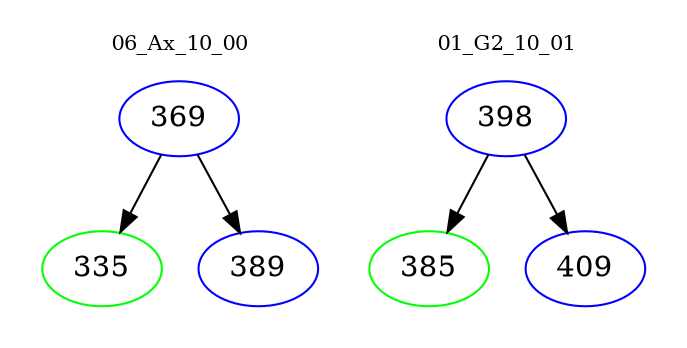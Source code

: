digraph{
subgraph cluster_0 {
color = white
label = "06_Ax_10_00";
fontsize=10;
T0_369 [label="369", color="blue"]
T0_369 -> T0_335 [color="black"]
T0_335 [label="335", color="green"]
T0_369 -> T0_389 [color="black"]
T0_389 [label="389", color="blue"]
}
subgraph cluster_1 {
color = white
label = "01_G2_10_01";
fontsize=10;
T1_398 [label="398", color="blue"]
T1_398 -> T1_385 [color="black"]
T1_385 [label="385", color="green"]
T1_398 -> T1_409 [color="black"]
T1_409 [label="409", color="blue"]
}
}
